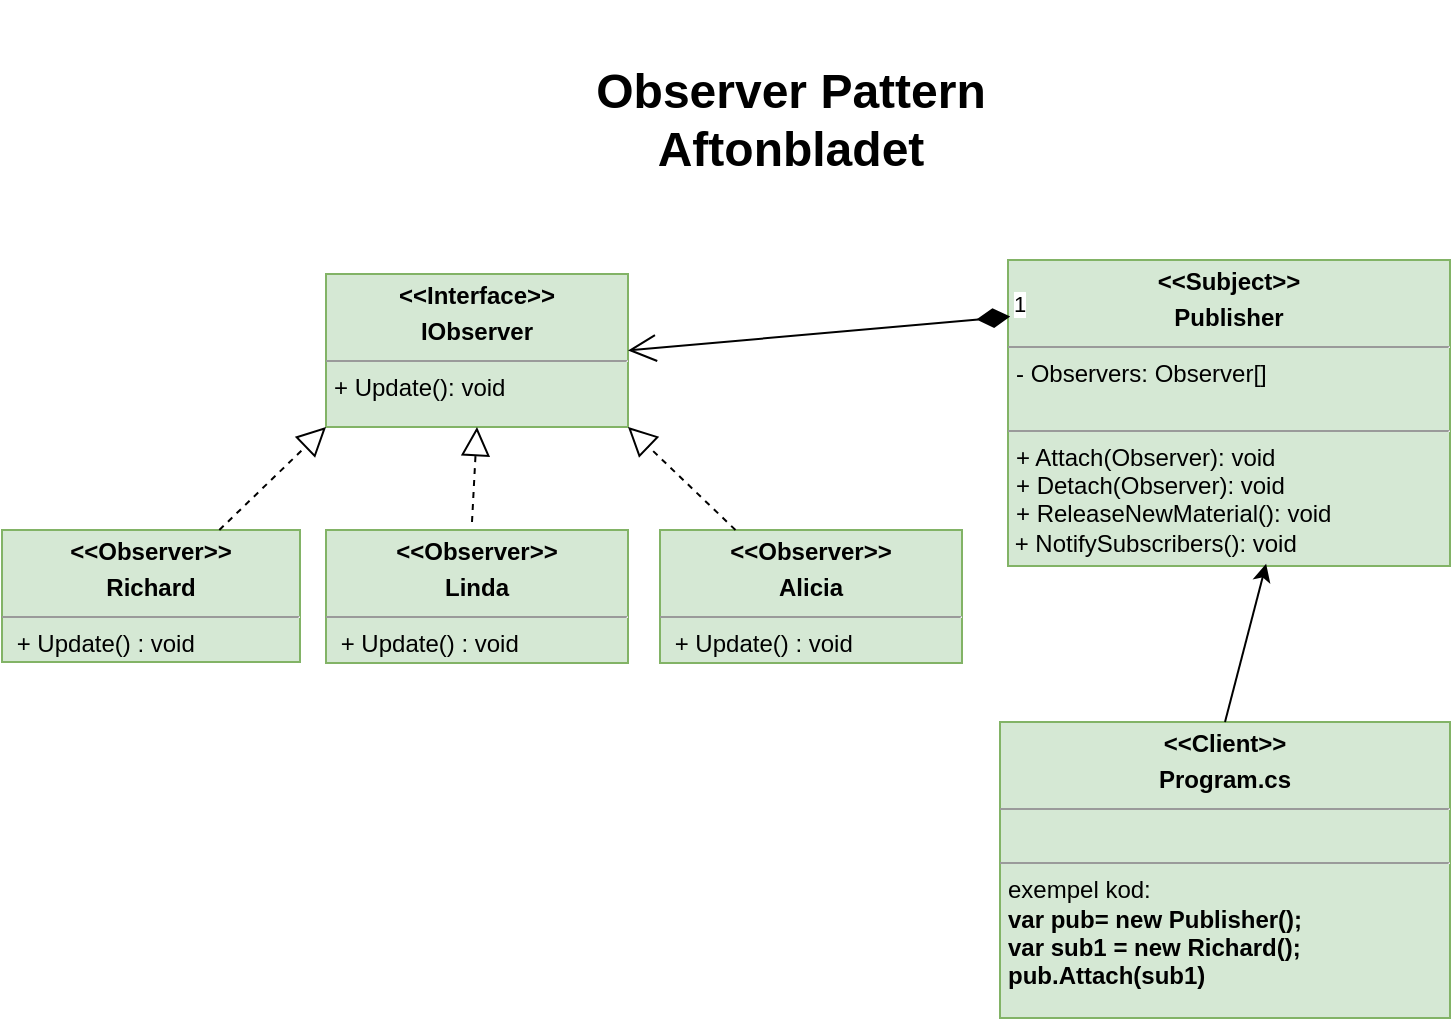 <mxfile version="21.6.1" type="device">
  <diagram id="R8IManyunNIVjVqLJccc" name="Page-1">
    <mxGraphModel dx="977" dy="671" grid="0" gridSize="10" guides="1" tooltips="1" connect="1" arrows="1" fold="1" page="1" pageScale="1" pageWidth="827" pageHeight="1169" background="none" math="0" shadow="0">
      <root>
        <mxCell id="0" />
        <mxCell id="1" parent="0" />
        <mxCell id="GEHMYcxO5HRSC29tYzFS-1" value="&lt;p style=&quot;margin: 0px ; margin-top: 4px ; text-align: center&quot;&gt;&lt;b&gt;&amp;lt;&amp;lt;Interface&amp;gt;&amp;gt;&lt;/b&gt;&lt;/p&gt;&lt;p style=&quot;margin: 0px ; margin-top: 4px ; text-align: center&quot;&gt;&lt;b&gt;IObserver&lt;/b&gt;&lt;br&gt;&lt;/p&gt;&lt;hr size=&quot;1&quot;&gt;&lt;p style=&quot;margin: 0px ; margin-left: 4px&quot;&gt;&lt;/p&gt;&lt;p style=&quot;margin: 0px ; margin-left: 4px&quot;&gt;+ Update(): void&lt;/p&gt;&lt;p style=&quot;margin: 0px ; margin-left: 4px&quot;&gt;&lt;br&gt;&lt;/p&gt;" style="verticalAlign=top;align=left;overflow=fill;fontSize=12;fontFamily=Helvetica;html=1;rounded=0;sketch=0;labelBackgroundColor=none;fillColor=#d5e8d4;strokeColor=#82b366;" parent="1" vertex="1">
          <mxGeometry x="191" y="169" width="151" height="76.5" as="geometry" />
        </mxCell>
        <mxCell id="GEHMYcxO5HRSC29tYzFS-5" value="&lt;p style=&quot;margin: 0px ; margin-top: 4px ; text-align: center&quot;&gt;&lt;b&gt;&amp;lt;&amp;lt;Subject&amp;gt;&amp;gt;&lt;/b&gt;&lt;/p&gt;&lt;p style=&quot;margin: 0px ; margin-top: 4px ; text-align: center&quot;&gt;&lt;b&gt;Publisher&lt;/b&gt;&lt;br&gt;&lt;/p&gt;&lt;hr size=&quot;1&quot;&gt;&lt;p style=&quot;margin: 0px ; margin-left: 4px&quot;&gt;- Observers: Observer[]&lt;/p&gt;&lt;p style=&quot;margin: 0px ; margin-left: 4px&quot;&gt;&lt;br&gt;&lt;/p&gt;&lt;hr size=&quot;1&quot;&gt;&lt;p style=&quot;margin: 0px ; margin-left: 4px&quot;&gt;&lt;span style=&quot;background-color: initial;&quot;&gt;+ Attach(Observer): void&lt;/span&gt;&lt;br&gt;&lt;/p&gt;&lt;p style=&quot;margin: 0px ; margin-left: 4px&quot;&gt;+ Detach(Observer): void&lt;br&gt;&lt;/p&gt;&lt;p style=&quot;margin: 0px ; margin-left: 4px&quot;&gt;+ ReleaseNewMaterial(): void&lt;br&gt;&lt;/p&gt;&amp;nbsp;+ NotifySubscribers(): void" style="verticalAlign=top;align=left;overflow=fill;fontSize=12;fontFamily=Helvetica;html=1;rounded=0;sketch=0;labelBackgroundColor=none;fillColor=#d5e8d4;strokeColor=#82b366;" parent="1" vertex="1">
          <mxGeometry x="532" y="162" width="221" height="153" as="geometry" />
        </mxCell>
        <mxCell id="GEHMYcxO5HRSC29tYzFS-6" value="&lt;p style=&quot;margin: 0px ; margin-top: 4px ; text-align: center&quot;&gt;&lt;b style=&quot;background-color: initial;&quot;&gt;&amp;lt;&amp;lt;Observer&amp;gt;&amp;gt;&lt;/b&gt;&lt;/p&gt;&lt;p style=&quot;margin: 0px ; margin-top: 4px ; text-align: center&quot;&gt;&lt;b style=&quot;background-color: initial;&quot;&gt;Linda&lt;/b&gt;&lt;br&gt;&lt;/p&gt;&lt;hr size=&quot;1&quot;&gt;&lt;p style=&quot;margin: 0px ; margin-left: 4px&quot;&gt;&amp;nbsp;+ Update() : void&lt;br&gt;&lt;/p&gt;" style="verticalAlign=top;align=left;overflow=fill;fontSize=12;fontFamily=Helvetica;html=1;rounded=0;sketch=0;labelBackgroundColor=none;fillColor=#d5e8d4;strokeColor=#82b366;" parent="1" vertex="1">
          <mxGeometry x="191" y="297" width="151" height="66.5" as="geometry" />
        </mxCell>
        <mxCell id="GEHMYcxO5HRSC29tYzFS-7" value="&lt;p style=&quot;margin: 0px ; margin-top: 4px ; text-align: center&quot;&gt;&lt;b style=&quot;border-color: var(--border-color); background-color: initial;&quot;&gt;&amp;lt;&amp;lt;Observer&amp;gt;&amp;gt;&lt;/b&gt;&lt;b style=&quot;background-color: initial;&quot;&gt;&lt;br&gt;&lt;/b&gt;&lt;/p&gt;&lt;p style=&quot;margin: 0px ; margin-top: 4px ; text-align: center&quot;&gt;&lt;b style=&quot;background-color: initial;&quot;&gt;Richard&lt;/b&gt;&lt;br&gt;&lt;/p&gt;&lt;hr size=&quot;1&quot;&gt;&lt;p style=&quot;margin: 0px ; margin-left: 4px&quot;&gt;&amp;nbsp;+ Update() : void&lt;/p&gt;" style="verticalAlign=top;align=left;overflow=fill;fontSize=12;fontFamily=Helvetica;html=1;rounded=0;sketch=0;labelBackgroundColor=none;fillColor=#d5e8d4;strokeColor=#82b366;" parent="1" vertex="1">
          <mxGeometry x="29" y="297" width="149" height="66" as="geometry" />
        </mxCell>
        <mxCell id="GEHMYcxO5HRSC29tYzFS-10" value="&lt;p style=&quot;margin: 0px ; margin-top: 4px ; text-align: center&quot;&gt;&lt;b&gt;&amp;lt;&amp;lt;Client&amp;gt;&amp;gt;&lt;/b&gt;&lt;/p&gt;&lt;p style=&quot;margin: 0px ; margin-top: 4px ; text-align: center&quot;&gt;&lt;b&gt;Program.cs&lt;/b&gt;&lt;br&gt;&lt;/p&gt;&lt;hr size=&quot;1&quot;&gt;&lt;p style=&quot;margin: 0px ; margin-left: 4px&quot;&gt;&lt;br&gt;&lt;/p&gt;&lt;hr size=&quot;1&quot;&gt;&lt;p style=&quot;margin: 0px ; margin-left: 4px&quot;&gt;exempel kod:&lt;/p&gt;&lt;p style=&quot;margin: 0px ; margin-left: 4px&quot;&gt;&lt;b style=&quot;border-color: var(--border-color);&quot;&gt;var pub= new Publisher();&lt;/b&gt;&lt;b&gt;&lt;br&gt;&lt;/b&gt;&lt;/p&gt;&lt;p style=&quot;margin: 0px ; margin-left: 4px&quot;&gt;&lt;b&gt;var sub1 = new Richard();&lt;/b&gt;&lt;/p&gt;&lt;p style=&quot;margin: 0px ; margin-left: 4px&quot;&gt;&lt;b&gt;pub.Attach(sub1)&lt;/b&gt;&lt;/p&gt;&lt;p style=&quot;margin: 0px ; margin-left: 4px&quot;&gt;&lt;br&gt;&lt;/p&gt;" style="verticalAlign=top;align=left;overflow=fill;fontSize=12;fontFamily=Helvetica;html=1;rounded=0;sketch=0;labelBackgroundColor=none;fillColor=#d5e8d4;strokeColor=#82b366;" parent="1" vertex="1">
          <mxGeometry x="528" y="393" width="225" height="148" as="geometry" />
        </mxCell>
        <mxCell id="GEHMYcxO5HRSC29tYzFS-11" value="" style="endArrow=classic;html=1;rounded=0;entryX=0.584;entryY=0.993;entryDx=0;entryDy=0;entryPerimeter=0;exitX=0.5;exitY=0;exitDx=0;exitDy=0;" parent="1" source="GEHMYcxO5HRSC29tYzFS-10" target="GEHMYcxO5HRSC29tYzFS-5" edge="1">
          <mxGeometry width="50" height="50" relative="1" as="geometry">
            <mxPoint x="378" y="435" as="sourcePoint" />
            <mxPoint x="428" y="385" as="targetPoint" />
          </mxGeometry>
        </mxCell>
        <mxCell id="GEHMYcxO5HRSC29tYzFS-12" value="1" style="endArrow=open;html=1;endSize=12;startArrow=diamondThin;startSize=14;startFill=1;align=left;verticalAlign=bottom;rounded=0;entryX=1;entryY=0.5;entryDx=0;entryDy=0;exitX=0.005;exitY=0.185;exitDx=0;exitDy=0;exitPerimeter=0;" parent="1" source="GEHMYcxO5HRSC29tYzFS-5" target="GEHMYcxO5HRSC29tYzFS-1" edge="1">
          <mxGeometry x="-1" y="3" relative="1" as="geometry">
            <mxPoint x="323" y="410" as="sourcePoint" />
            <mxPoint x="483" y="410" as="targetPoint" />
            <mxPoint as="offset" />
          </mxGeometry>
        </mxCell>
        <mxCell id="GEHMYcxO5HRSC29tYzFS-16" value="" style="endArrow=block;dashed=1;endFill=0;endSize=12;html=1;rounded=0;entryX=0;entryY=1;entryDx=0;entryDy=0;" parent="1" source="GEHMYcxO5HRSC29tYzFS-7" target="GEHMYcxO5HRSC29tYzFS-1" edge="1">
          <mxGeometry width="160" relative="1" as="geometry">
            <mxPoint x="582" y="444" as="sourcePoint" />
            <mxPoint x="460" y="305" as="targetPoint" />
          </mxGeometry>
        </mxCell>
        <mxCell id="GEHMYcxO5HRSC29tYzFS-17" value="" style="endArrow=block;dashed=1;endFill=0;endSize=12;html=1;rounded=0;entryX=0.5;entryY=1;entryDx=0;entryDy=0;" parent="1" target="GEHMYcxO5HRSC29tYzFS-1" edge="1">
          <mxGeometry width="160" relative="1" as="geometry">
            <mxPoint x="264" y="293" as="sourcePoint" />
            <mxPoint x="215" y="236" as="targetPoint" />
          </mxGeometry>
        </mxCell>
        <mxCell id="GEHMYcxO5HRSC29tYzFS-18" value="Observer Pattern&lt;br&gt;Aftonbladet" style="text;strokeColor=none;fillColor=none;html=1;fontSize=24;fontStyle=1;verticalAlign=middle;align=center;" parent="1" vertex="1">
          <mxGeometry x="231" y="51" width="384" height="82" as="geometry" />
        </mxCell>
        <mxCell id="oaf-d8GDuv2_-l7cRXun-1" value="" style="shape=image;verticalLabelPosition=bottom;labelBackgroundColor=default;verticalAlign=top;aspect=fixed;imageAspect=0;image=https://cdn.aftonbladet.se/share-aftonbladet.jpg;" vertex="1" parent="1">
          <mxGeometry x="81" y="32.62" width="226.19" height="118.75" as="geometry" />
        </mxCell>
        <mxCell id="oaf-d8GDuv2_-l7cRXun-4" value="&lt;p style=&quot;margin: 0px ; margin-top: 4px ; text-align: center&quot;&gt;&lt;b style=&quot;background-color: initial;&quot;&gt;&amp;lt;&amp;lt;Observer&amp;gt;&amp;gt;&lt;/b&gt;&lt;/p&gt;&lt;p style=&quot;margin: 0px ; margin-top: 4px ; text-align: center&quot;&gt;&lt;b style=&quot;background-color: initial;&quot;&gt;Alicia&lt;/b&gt;&lt;br&gt;&lt;/p&gt;&lt;hr size=&quot;1&quot;&gt;&lt;p style=&quot;margin: 0px ; margin-left: 4px&quot;&gt;&amp;nbsp;+ Update() : void&lt;br&gt;&lt;/p&gt;" style="verticalAlign=top;align=left;overflow=fill;fontSize=12;fontFamily=Helvetica;html=1;rounded=0;sketch=0;labelBackgroundColor=none;fillColor=#d5e8d4;strokeColor=#82b366;" vertex="1" parent="1">
          <mxGeometry x="358" y="297" width="151" height="66.5" as="geometry" />
        </mxCell>
        <mxCell id="oaf-d8GDuv2_-l7cRXun-5" value="" style="endArrow=block;dashed=1;endFill=0;endSize=12;html=1;rounded=0;exitX=0.25;exitY=0;exitDx=0;exitDy=0;entryX=1;entryY=1;entryDx=0;entryDy=0;" edge="1" parent="1" source="oaf-d8GDuv2_-l7cRXun-4" target="GEHMYcxO5HRSC29tYzFS-1">
          <mxGeometry width="160" relative="1" as="geometry">
            <mxPoint x="306.66" y="300.5" as="sourcePoint" />
            <mxPoint x="297" y="236" as="targetPoint" />
          </mxGeometry>
        </mxCell>
      </root>
    </mxGraphModel>
  </diagram>
</mxfile>

